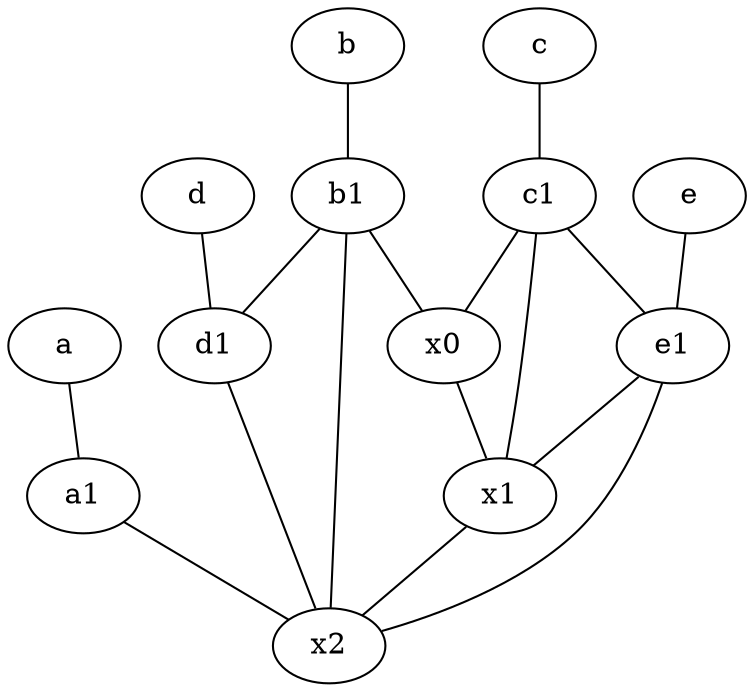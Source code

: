 graph {
	node [labelfontsize=50]
	c1 [labelfontsize=50 pos="4.5,3!"]
	a1 [labelfontsize=50 pos="8,3!"]
	x1 [labelfontsize=50]
	x2 [labelfontsize=50]
	x0 [labelfontsize=50]
	b1 [labelfontsize=50 pos="9,4!"]
	e1 [labelfontsize=50 pos="7,7!"]
	d1 [labelfontsize=50 pos="3,5!"]
	b [labelfontsize=50 pos="10,4!"]
	e [labelfontsize=50 pos="7,9!"]
	c [labelfontsize=50 pos="4.5,2!"]
	a [labelfontsize=50 pos="8,2!"]
	d [labelfontsize=50 pos="2,5!"]
	a1 -- x2
	a -- a1
	d -- d1
	b1 -- d1
	e1 -- x1
	c1 -- e1
	b1 -- x2
	c -- c1
	d1 -- x2
	e1 -- x2
	c1 -- x0
	x1 -- x2
	e -- e1
	b1 -- x0
	c1 -- x1
	x0 -- x1
	b -- b1
}
